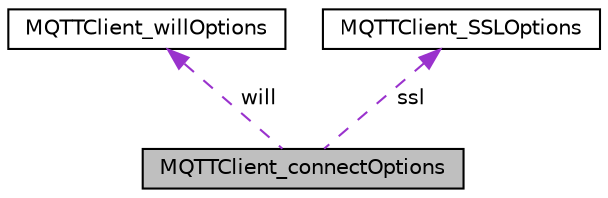 digraph "MQTTClient_connectOptions"
{
 // LATEX_PDF_SIZE
  edge [fontname="Helvetica",fontsize="10",labelfontname="Helvetica",labelfontsize="10"];
  node [fontname="Helvetica",fontsize="10",shape=record];
  Node1 [label="MQTTClient_connectOptions",height=0.2,width=0.4,color="black", fillcolor="grey75", style="filled", fontcolor="black",tooltip=" "];
  Node2 -> Node1 [dir="back",color="darkorchid3",fontsize="10",style="dashed",label=" will" ];
  Node2 [label="MQTTClient_willOptions",height=0.2,width=0.4,color="black", fillcolor="white", style="filled",URL="$structMQTTClient__willOptions.html",tooltip=" "];
  Node3 -> Node1 [dir="back",color="darkorchid3",fontsize="10",style="dashed",label=" ssl" ];
  Node3 [label="MQTTClient_SSLOptions",height=0.2,width=0.4,color="black", fillcolor="white", style="filled",URL="$structMQTTClient__SSLOptions.html",tooltip=" "];
}

